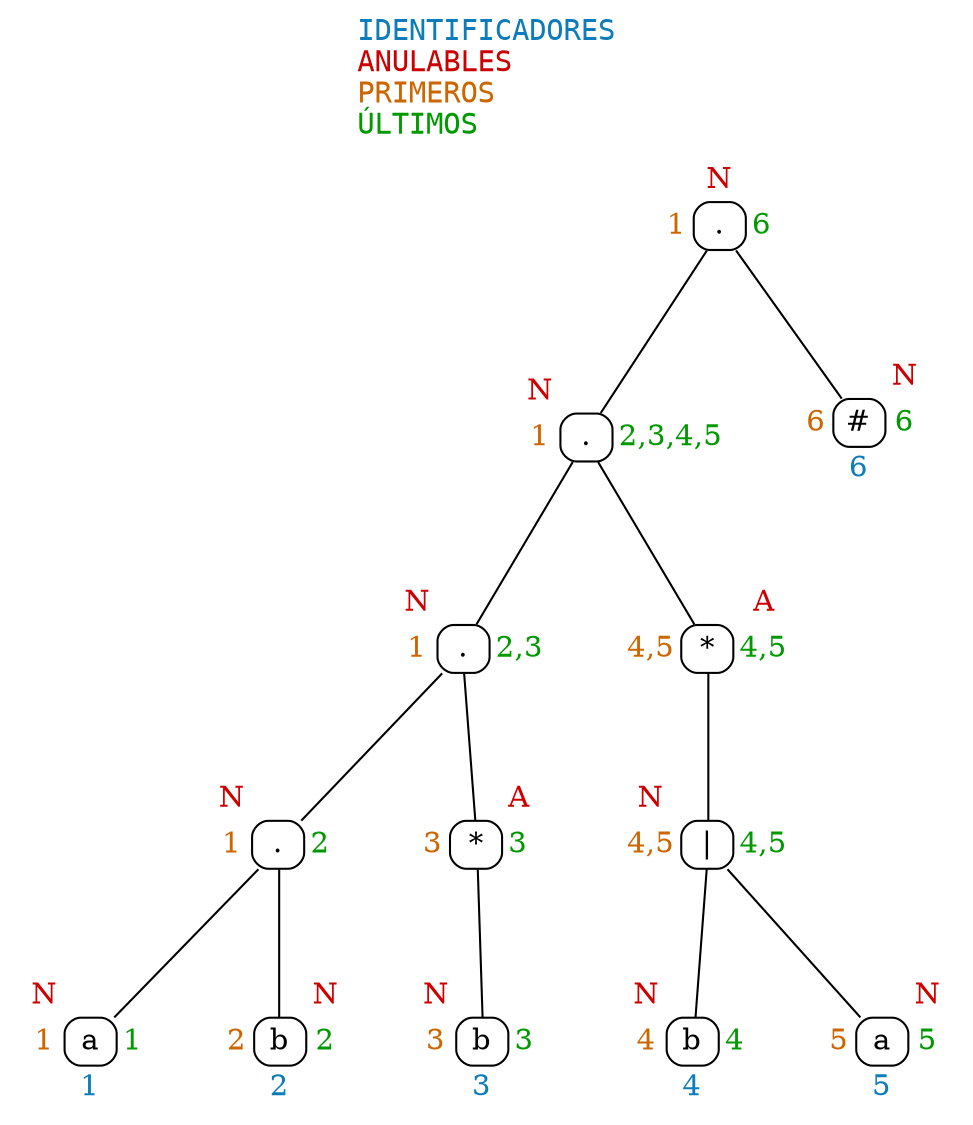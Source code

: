 digraph Tree {
	graph[fontname="Consolas" labelloc=t];
	node[shape = plaintext];
	edge[dir = none];
	label=<<font color="#0C7CBA">IDENTIFICADORES</font><br align="left"/><font color="#CC0000">ANULABLES</font><br align="left"/><font color="#CC6600">PRIMEROS</font><br align="left"/><font color="#009900">ÚLTIMOS</font><br align="left"/>>;
	node12[label=<<table border="0" cellspacing="0" cellpadding="3"><tr><td></td><td><font color="#CC0000">N</font></td><td></td></tr><tr><td><font color="#CC6600">1</font></td><td border="1" style="rounded" port="p12" width="25">.</td><td><font color="#009900">6</font></td></tr><tr><td></td><td></td><td></td></tr></table>>];
	node11[label=<<table border="0" cellspacing="0" cellpadding="3"><tr><td><font color="#CC0000">N</font></td><td></td><td></td></tr><tr><td><font color="#CC6600">1</font></td><td border="1" style="rounded" port="p11" width="25">.</td><td><font color="#009900">2,3,4,5</font></td></tr><tr><td></td><td></td><td></td></tr></table>>];
	node10[label=<<table border="0" cellspacing="0" cellpadding="3"><tr><td><font color="#CC0000">N</font></td><td></td><td></td></tr><tr><td><font color="#CC6600">1</font></td><td border="1" style="rounded" port="p10" width="25">.</td><td><font color="#009900">2,3</font></td></tr><tr><td></td><td></td><td></td></tr></table>>];
	node9[label=<<table border="0" cellspacing="0" cellpadding="3"><tr><td><font color="#CC0000">N</font></td><td></td><td></td></tr><tr><td><font color="#CC6600">1</font></td><td border="1" style="rounded" port="p9" width="25">.</td><td><font color="#009900">2</font></td></tr><tr><td></td><td></td><td></td></tr></table>>];
	node8[label=<<table border="0" cellspacing="0" cellpadding="3"><tr><td><font color="#CC0000">N</font></td><td></td><td></td></tr><tr><td><font color="#CC6600">1</font></td><td border="1" style="rounded" port="p8" width="25">a</td><td><font color="#009900">1</font></td></tr><tr><td></td><td><font color="#0C7CBA">1</font></td><td></td></tr></table>>];
	node9:p9 -> node8:p8;
	node7[label=<<table border="0" cellspacing="0" cellpadding="3"><tr><td></td><td></td><td><font color="#CC0000">N</font></td></tr><tr><td><font color="#CC6600">2</font></td><td border="1" style="rounded" port="p7" width="25">b</td><td><font color="#009900">2</font></td></tr><tr><td></td><td><font color="#0C7CBA">2</font></td><td></td></tr></table>>];
	node9:p9 -> node7:p7;
	node10:p10 -> node9:p9;
	node6[label=<<table border="0" cellspacing="0" cellpadding="3"><tr><td></td><td></td><td><font color="#CC0000">A</font></td></tr><tr><td><font color="#CC6600">3</font></td><td border="1" style="rounded" port="p6" width="25">*</td><td><font color="#009900">3</font></td></tr><tr><td></td><td></td><td></td></tr></table>>];
	node5[label=<<table border="0" cellspacing="0" cellpadding="3"><tr><td><font color="#CC0000">N</font></td><td></td><td></td></tr><tr><td><font color="#CC6600">3</font></td><td border="1" style="rounded" port="p5" width="25">b</td><td><font color="#009900">3</font></td></tr><tr><td></td><td><font color="#0C7CBA">3</font></td><td></td></tr></table>>];
	node6:p6 -> node5:p5;
	node10:p10 -> node6:p6;
	node11:p11 -> node10:p10;
	node4[label=<<table border="0" cellspacing="0" cellpadding="3"><tr><td></td><td></td><td><font color="#CC0000">A</font></td></tr><tr><td><font color="#CC6600">4,5</font></td><td border="1" style="rounded" port="p4" width="25">*</td><td><font color="#009900">4,5</font></td></tr><tr><td></td><td></td><td></td></tr></table>>];
	node3[label=<<table border="0" cellspacing="0" cellpadding="3"><tr><td><font color="#CC0000">N</font></td><td></td><td></td></tr><tr><td><font color="#CC6600">4,5</font></td><td border="1" style="rounded" port="p3" width="25">|</td><td><font color="#009900">4,5</font></td></tr><tr><td></td><td></td><td></td></tr></table>>];
	node2[label=<<table border="0" cellspacing="0" cellpadding="3"><tr><td><font color="#CC0000">N</font></td><td></td><td></td></tr><tr><td><font color="#CC6600">4</font></td><td border="1" style="rounded" port="p2" width="25">b</td><td><font color="#009900">4</font></td></tr><tr><td></td><td><font color="#0C7CBA">4</font></td><td></td></tr></table>>];
	node3:p3 -> node2:p2;
	node1[label=<<table border="0" cellspacing="0" cellpadding="3"><tr><td></td><td></td><td><font color="#CC0000">N</font></td></tr><tr><td><font color="#CC6600">5</font></td><td border="1" style="rounded" port="p1" width="25">a</td><td><font color="#009900">5</font></td></tr><tr><td></td><td><font color="#0C7CBA">5</font></td><td></td></tr></table>>];
	node3:p3 -> node1:p1;
	node4:p4 -> node3:p3;
	node11:p11 -> node4:p4;
	node12:p12 -> node11:p11;
	node0[label=<<table border="0" cellspacing="0" cellpadding="3"><tr><td></td><td></td><td><font color="#CC0000">N</font></td></tr><tr><td><font color="#CC6600">6</font></td><td border="1" style="rounded" port="p0" width="25">#</td><td><font color="#009900">6</font></td></tr><tr><td></td><td><font color="#0C7CBA">6</font></td><td></td></tr></table>>];
	node12:p12 -> node0:p0;
}